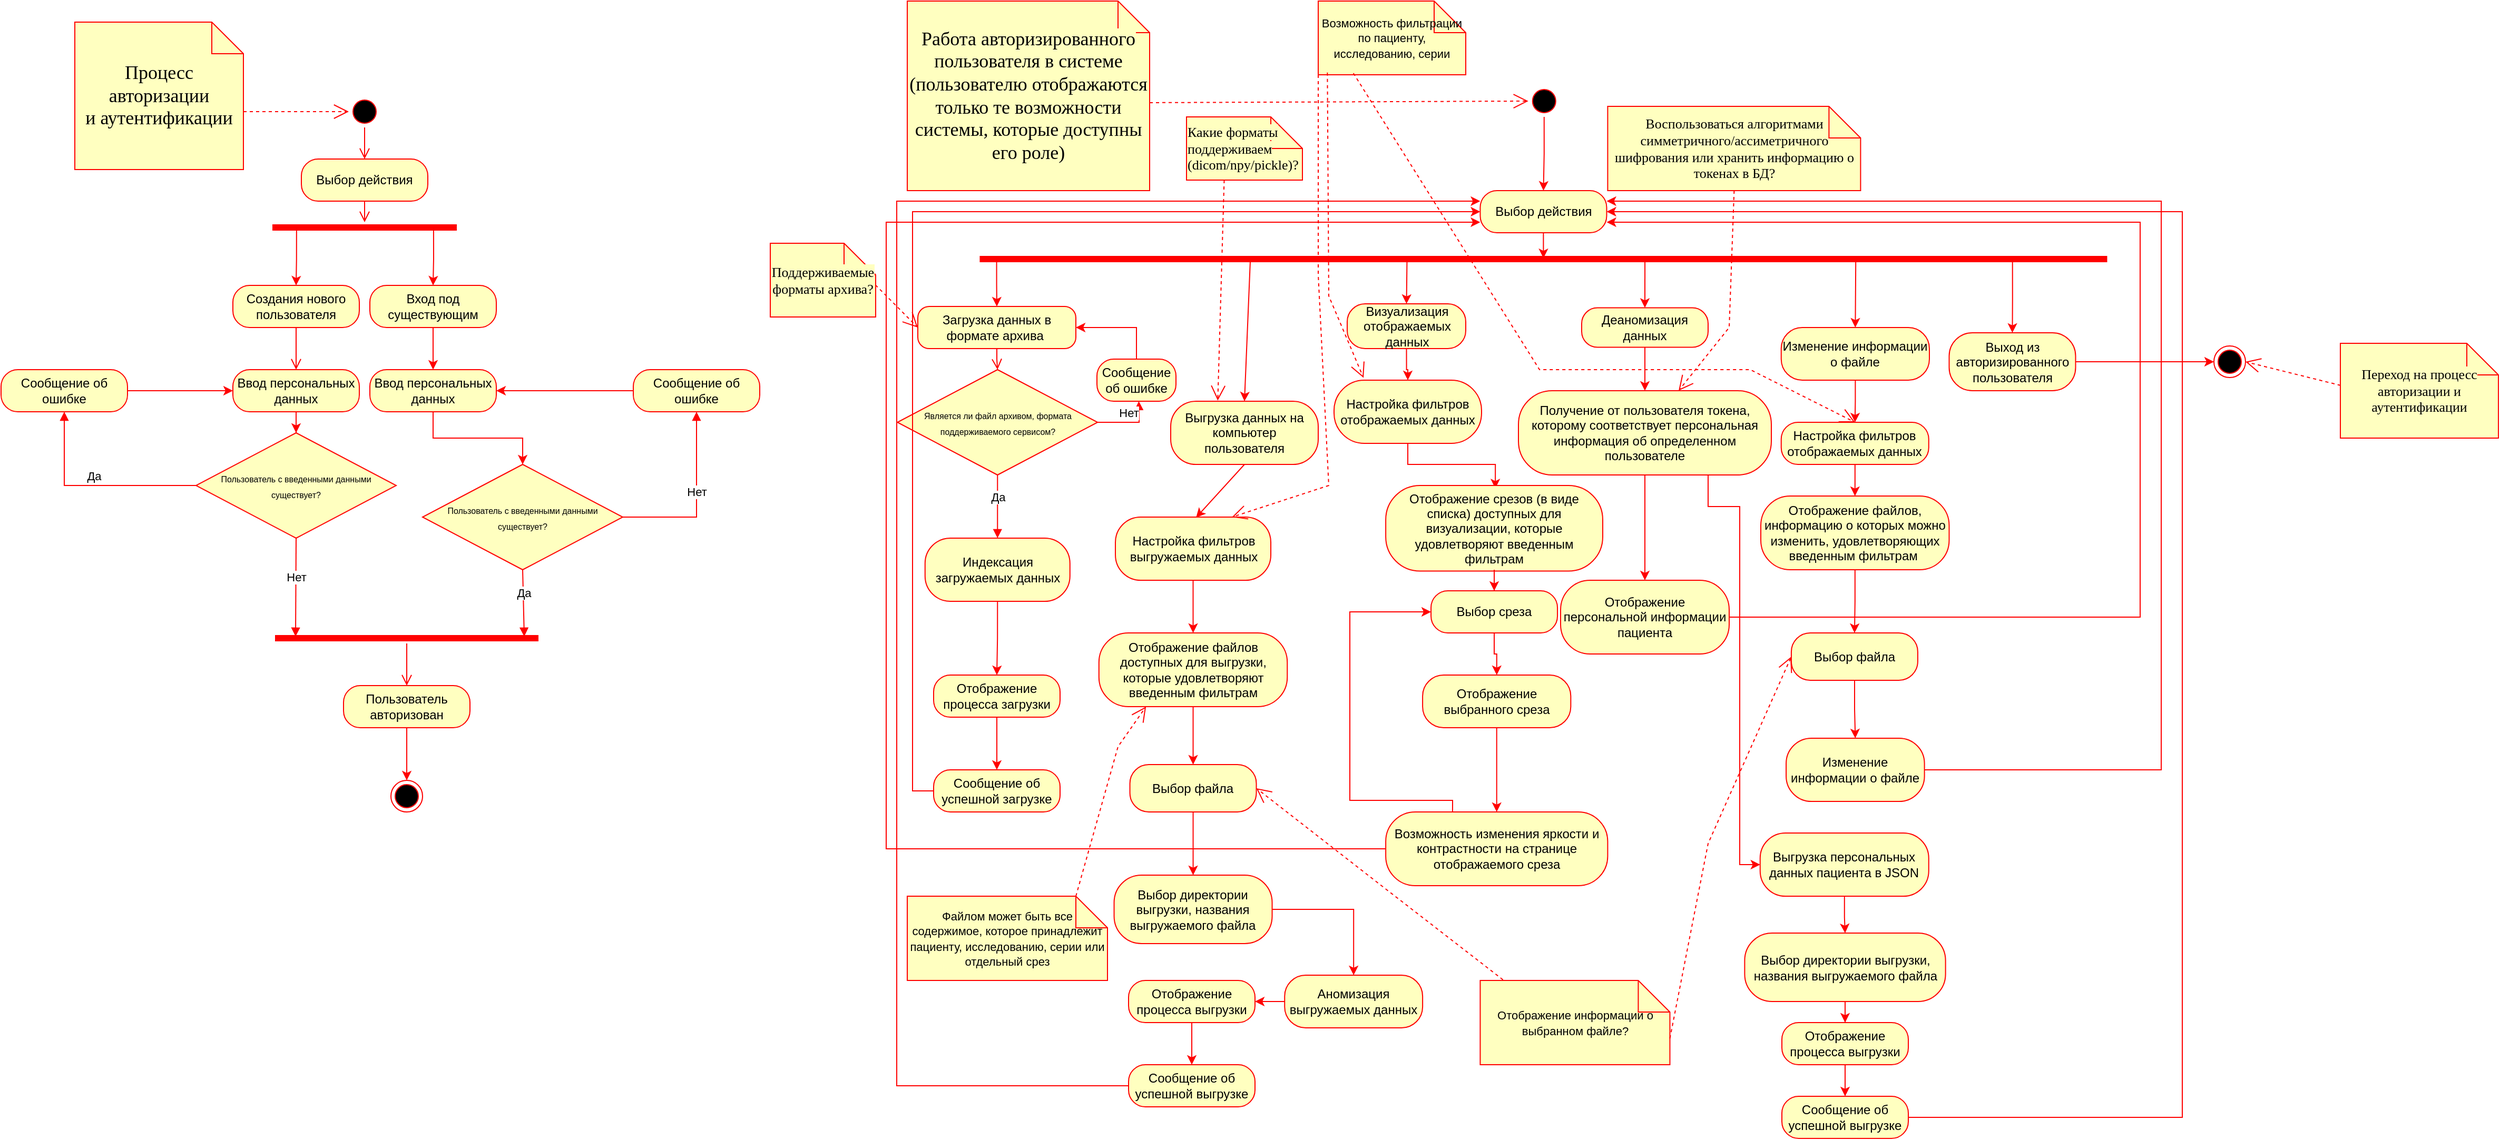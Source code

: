 <mxfile version="24.7.17">
  <diagram name="Page-1" id="d6oIZNa-YsMYUfMxQyWx">
    <mxGraphModel dx="2049" dy="1191" grid="1" gridSize="10" guides="1" tooltips="1" connect="1" arrows="1" fold="1" page="1" pageScale="1" pageWidth="850" pageHeight="1100" math="0" shadow="0">
      <root>
        <mxCell id="0" />
        <mxCell id="1" parent="0" />
        <mxCell id="Nl1nljWizBG0Hd7FGc-C-3" value="&lt;font style=&quot;font-size: 18px; background-color: rgb(255, 255, 192);&quot;&gt;&lt;span style=&quot;font-family: Montserrat; text-align: left;&quot;&gt;&lt;font style=&quot;font-size: 18px;&quot;&gt;Процесс авторизации и&amp;nbsp;&lt;/font&gt;&lt;/span&gt;&lt;span style=&quot;font-family: Montserrat; text-align: left;&quot;&gt;аутентификации&lt;/span&gt;&lt;/font&gt;" style="shape=note;whiteSpace=wrap;html=1;arcSize=40;fontColor=#000000;fillColor=#ffffc0;strokeColor=#ff0000;" parent="1" vertex="1">
          <mxGeometry x="90" y="20" width="160" height="140" as="geometry" />
        </mxCell>
        <mxCell id="Nl1nljWizBG0Hd7FGc-C-4" value="" style="endArrow=open;endSize=12;dashed=1;html=1;rounded=0;exitX=0;exitY=0;exitDx=160;exitDy=85;exitPerimeter=0;entryX=0;entryY=0.5;entryDx=0;entryDy=0;fontColor=#FFFFFF;labelBackgroundColor=#FFFFFF;strokeColor=#FF0000;" parent="1" source="Nl1nljWizBG0Hd7FGc-C-3" target="Nl1nljWizBG0Hd7FGc-C-6" edge="1">
          <mxGeometry width="160" relative="1" as="geometry">
            <mxPoint x="240" y="260" as="sourcePoint" />
            <mxPoint x="340" y="105" as="targetPoint" />
          </mxGeometry>
        </mxCell>
        <mxCell id="Nl1nljWizBG0Hd7FGc-C-6" value="" style="ellipse;html=1;shape=startState;fillColor=#000000;strokeColor=#ff0000;" parent="1" vertex="1">
          <mxGeometry x="350" y="90" width="30" height="30" as="geometry" />
        </mxCell>
        <mxCell id="Nl1nljWizBG0Hd7FGc-C-7" value="" style="edgeStyle=orthogonalEdgeStyle;html=1;verticalAlign=bottom;endArrow=open;endSize=8;strokeColor=#ff0000;rounded=0;entryX=0.5;entryY=0;entryDx=0;entryDy=0;" parent="1" source="Nl1nljWizBG0Hd7FGc-C-6" target="Nl1nljWizBG0Hd7FGc-C-8" edge="1">
          <mxGeometry relative="1" as="geometry">
            <mxPoint x="365" y="180" as="targetPoint" />
          </mxGeometry>
        </mxCell>
        <mxCell id="Nl1nljWizBG0Hd7FGc-C-8" value="Выбор действия" style="rounded=1;whiteSpace=wrap;html=1;arcSize=40;fontColor=#000000;fillColor=#ffffc0;strokeColor=#ff0000;" parent="1" vertex="1">
          <mxGeometry x="305" y="150" width="120" height="40" as="geometry" />
        </mxCell>
        <mxCell id="Nl1nljWizBG0Hd7FGc-C-9" value="" style="edgeStyle=orthogonalEdgeStyle;html=1;verticalAlign=bottom;endArrow=open;endSize=8;strokeColor=#ff0000;rounded=0;" parent="1" source="Nl1nljWizBG0Hd7FGc-C-8" target="Nl1nljWizBG0Hd7FGc-C-11" edge="1">
          <mxGeometry relative="1" as="geometry">
            <mxPoint x="365" y="260" as="targetPoint" />
          </mxGeometry>
        </mxCell>
        <mxCell id="Nl1nljWizBG0Hd7FGc-C-17" value="" style="edgeStyle=orthogonalEdgeStyle;rounded=0;orthogonalLoop=1;jettySize=auto;html=1;textShadow=0;labelBorderColor=#000000;labelBackgroundColor=#000000;fontColor=#000000;fillColor=#f8cecc;strokeColor=#FF0000;exitX=0.131;exitY=0.6;exitDx=0;exitDy=0;exitPerimeter=0;" parent="1" source="Nl1nljWizBG0Hd7FGc-C-11" target="Nl1nljWizBG0Hd7FGc-C-13" edge="1">
          <mxGeometry relative="1" as="geometry">
            <mxPoint x="370" y="240" as="sourcePoint" />
          </mxGeometry>
        </mxCell>
        <mxCell id="Nl1nljWizBG0Hd7FGc-C-11" value="" style="shape=line;html=1;strokeWidth=6;strokeColor=#ff0000;" parent="1" vertex="1">
          <mxGeometry x="277.5" y="210" width="175" height="10" as="geometry" />
        </mxCell>
        <mxCell id="Nl1nljWizBG0Hd7FGc-C-13" value="Создания нового пользователя" style="rounded=1;whiteSpace=wrap;html=1;arcSize=40;fontColor=#000000;fillColor=#ffffc0;strokeColor=#ff0000;" parent="1" vertex="1">
          <mxGeometry x="240" y="270" width="120" height="40" as="geometry" />
        </mxCell>
        <mxCell id="Nl1nljWizBG0Hd7FGc-C-14" value="" style="edgeStyle=orthogonalEdgeStyle;html=1;verticalAlign=bottom;endArrow=open;endSize=8;strokeColor=#ff0000;rounded=0;" parent="1" source="Nl1nljWizBG0Hd7FGc-C-13" target="Nl1nljWizBG0Hd7FGc-C-23" edge="1">
          <mxGeometry relative="1" as="geometry">
            <mxPoint x="300" y="370" as="targetPoint" />
          </mxGeometry>
        </mxCell>
        <mxCell id="Nl1nljWizBG0Hd7FGc-C-18" value="Вход под существующим" style="rounded=1;whiteSpace=wrap;html=1;arcSize=40;fontColor=#000000;fillColor=#ffffc0;strokeColor=#ff0000;" parent="1" vertex="1">
          <mxGeometry x="370" y="270" width="120" height="40" as="geometry" />
        </mxCell>
        <mxCell id="Nl1nljWizBG0Hd7FGc-C-22" value="" style="edgeStyle=orthogonalEdgeStyle;rounded=0;orthogonalLoop=1;jettySize=auto;html=1;textShadow=0;labelBorderColor=#000000;labelBackgroundColor=#000000;fontColor=#000000;fillColor=#f8cecc;strokeColor=#FF0000;entryX=0.5;entryY=0;entryDx=0;entryDy=0;exitX=0.874;exitY=0.52;exitDx=0;exitDy=0;exitPerimeter=0;" parent="1" source="Nl1nljWizBG0Hd7FGc-C-11" target="Nl1nljWizBG0Hd7FGc-C-18" edge="1">
          <mxGeometry relative="1" as="geometry">
            <mxPoint x="620" y="250" as="sourcePoint" />
            <mxPoint x="610" y="304" as="targetPoint" />
          </mxGeometry>
        </mxCell>
        <mxCell id="Nl1nljWizBG0Hd7FGc-C-28" value="" style="edgeStyle=orthogonalEdgeStyle;rounded=0;orthogonalLoop=1;jettySize=auto;html=1;strokeColor=#FF0000;" parent="1" source="Nl1nljWizBG0Hd7FGc-C-23" target="Nl1nljWizBG0Hd7FGc-C-26" edge="1">
          <mxGeometry relative="1" as="geometry" />
        </mxCell>
        <mxCell id="Nl1nljWizBG0Hd7FGc-C-23" value="Ввод персональных данных" style="rounded=1;whiteSpace=wrap;html=1;arcSize=40;fontColor=#000000;fillColor=#ffffc0;strokeColor=#ff0000;" parent="1" vertex="1">
          <mxGeometry x="240" y="350" width="120" height="40" as="geometry" />
        </mxCell>
        <mxCell id="Nl1nljWizBG0Hd7FGc-C-37" style="edgeStyle=orthogonalEdgeStyle;rounded=0;orthogonalLoop=1;jettySize=auto;html=1;exitX=0.5;exitY=1;exitDx=0;exitDy=0;entryX=0.5;entryY=0;entryDx=0;entryDy=0;strokeColor=#FF0000;" parent="1" source="Nl1nljWizBG0Hd7FGc-C-24" target="Nl1nljWizBG0Hd7FGc-C-36" edge="1">
          <mxGeometry relative="1" as="geometry" />
        </mxCell>
        <mxCell id="Nl1nljWizBG0Hd7FGc-C-24" value="Ввод персональных данных" style="rounded=1;whiteSpace=wrap;html=1;arcSize=40;fontColor=#000000;fillColor=#ffffc0;strokeColor=#ff0000;" parent="1" vertex="1">
          <mxGeometry x="370" y="350" width="120" height="40" as="geometry" />
        </mxCell>
        <mxCell id="Nl1nljWizBG0Hd7FGc-C-25" value="" style="edgeStyle=orthogonalEdgeStyle;rounded=0;orthogonalLoop=1;jettySize=auto;html=1;textShadow=0;labelBorderColor=#000000;labelBackgroundColor=#000000;fontColor=#000000;fillColor=#f8cecc;strokeColor=#FF0000;entryX=0.5;entryY=0;entryDx=0;entryDy=0;exitX=0.5;exitY=1;exitDx=0;exitDy=0;" parent="1" source="Nl1nljWizBG0Hd7FGc-C-18" target="Nl1nljWizBG0Hd7FGc-C-24" edge="1">
          <mxGeometry relative="1" as="geometry">
            <mxPoint x="440" y="225" as="sourcePoint" />
            <mxPoint x="440" y="280" as="targetPoint" />
          </mxGeometry>
        </mxCell>
        <mxCell id="Nl1nljWizBG0Hd7FGc-C-26" value="&lt;font style=&quot;font-size: 8px;&quot;&gt;Пользователь с введенными данными существует?&lt;/font&gt;" style="rhombus;whiteSpace=wrap;html=1;arcSize=40;fontColor=#000000;fillColor=#ffffc0;strokeColor=#ff0000;" parent="1" vertex="1">
          <mxGeometry x="205" y="410" width="190" height="100" as="geometry" />
        </mxCell>
        <mxCell id="Nl1nljWizBG0Hd7FGc-C-30" value="Да" style="html=1;verticalAlign=bottom;endArrow=block;curved=0;rounded=0;exitX=0;exitY=0.5;exitDx=0;exitDy=0;strokeColor=#FF0000;entryX=0.5;entryY=1;entryDx=0;entryDy=0;" parent="1" source="Nl1nljWizBG0Hd7FGc-C-26" target="Nl1nljWizBG0Hd7FGc-C-31" edge="1">
          <mxGeometry width="80" relative="1" as="geometry">
            <mxPoint x="90" y="289.66" as="sourcePoint" />
            <mxPoint x="130" y="420" as="targetPoint" />
            <Array as="points">
              <mxPoint x="80" y="460" />
              <mxPoint x="80" y="420" />
            </Array>
          </mxGeometry>
        </mxCell>
        <mxCell id="Nl1nljWizBG0Hd7FGc-C-33" style="edgeStyle=orthogonalEdgeStyle;rounded=0;orthogonalLoop=1;jettySize=auto;html=1;exitX=1;exitY=0.5;exitDx=0;exitDy=0;entryX=0;entryY=0.5;entryDx=0;entryDy=0;strokeColor=#FF0000;" parent="1" source="Nl1nljWizBG0Hd7FGc-C-31" target="Nl1nljWizBG0Hd7FGc-C-23" edge="1">
          <mxGeometry relative="1" as="geometry" />
        </mxCell>
        <mxCell id="Nl1nljWizBG0Hd7FGc-C-31" value="Сообщение об ошибке" style="rounded=1;whiteSpace=wrap;html=1;arcSize=40;fontColor=#000000;fillColor=#ffffc0;strokeColor=#ff0000;" parent="1" vertex="1">
          <mxGeometry x="20" y="350" width="120" height="40" as="geometry" />
        </mxCell>
        <mxCell id="Nl1nljWizBG0Hd7FGc-C-34" value="Нет" style="html=1;verticalAlign=bottom;endArrow=block;curved=0;rounded=0;strokeColor=#FF0000;exitX=0.5;exitY=1;exitDx=0;exitDy=0;entryX=0.078;entryY=0.343;entryDx=0;entryDy=0;entryPerimeter=0;" parent="1" source="Nl1nljWizBG0Hd7FGc-C-26" target="Nl1nljWizBG0Hd7FGc-C-44" edge="1">
          <mxGeometry width="80" relative="1" as="geometry">
            <mxPoint x="360" y="570" as="sourcePoint" />
            <mxPoint x="300" y="600" as="targetPoint" />
          </mxGeometry>
        </mxCell>
        <mxCell id="Nl1nljWizBG0Hd7FGc-C-36" value="&lt;font style=&quot;font-size: 8px;&quot;&gt;Пользователь с введенными данными существует?&lt;/font&gt;" style="rhombus;whiteSpace=wrap;html=1;arcSize=40;fontColor=#000000;fillColor=#ffffc0;strokeColor=#ff0000;" parent="1" vertex="1">
          <mxGeometry x="420" y="440" width="190" height="100" as="geometry" />
        </mxCell>
        <mxCell id="Nl1nljWizBG0Hd7FGc-C-38" value="Нет" style="html=1;verticalAlign=bottom;endArrow=block;curved=0;rounded=0;strokeColor=#FF0000;exitX=1;exitY=0.5;exitDx=0;exitDy=0;entryX=0.5;entryY=1;entryDx=0;entryDy=0;" parent="1" source="Nl1nljWizBG0Hd7FGc-C-36" target="Nl1nljWizBG0Hd7FGc-C-39" edge="1">
          <mxGeometry width="80" relative="1" as="geometry">
            <mxPoint x="660" y="520" as="sourcePoint" />
            <mxPoint x="700" y="450" as="targetPoint" />
            <Array as="points">
              <mxPoint x="680" y="490" />
            </Array>
          </mxGeometry>
        </mxCell>
        <mxCell id="Nl1nljWizBG0Hd7FGc-C-40" style="edgeStyle=orthogonalEdgeStyle;rounded=0;orthogonalLoop=1;jettySize=auto;html=1;entryX=1;entryY=0.5;entryDx=0;entryDy=0;strokeColor=#FF0000;" parent="1" source="Nl1nljWizBG0Hd7FGc-C-39" target="Nl1nljWizBG0Hd7FGc-C-24" edge="1">
          <mxGeometry relative="1" as="geometry" />
        </mxCell>
        <mxCell id="Nl1nljWizBG0Hd7FGc-C-39" value="Сообщение об ошибке" style="rounded=1;whiteSpace=wrap;html=1;arcSize=40;fontColor=#000000;fillColor=#ffffc0;strokeColor=#ff0000;" parent="1" vertex="1">
          <mxGeometry x="620" y="350" width="120" height="40" as="geometry" />
        </mxCell>
        <mxCell id="Nl1nljWizBG0Hd7FGc-C-43" value="Да" style="html=1;verticalAlign=bottom;endArrow=block;curved=0;rounded=0;strokeColor=#FF0000;exitX=0.5;exitY=1;exitDx=0;exitDy=0;entryX=0.946;entryY=0.343;entryDx=0;entryDy=0;entryPerimeter=0;" parent="1" source="Nl1nljWizBG0Hd7FGc-C-36" target="Nl1nljWizBG0Hd7FGc-C-44" edge="1">
          <mxGeometry width="80" relative="1" as="geometry">
            <mxPoint x="510" y="580" as="sourcePoint" />
            <mxPoint x="515" y="600" as="targetPoint" />
            <Array as="points" />
          </mxGeometry>
        </mxCell>
        <mxCell id="Nl1nljWizBG0Hd7FGc-C-44" value="" style="shape=line;html=1;strokeWidth=6;strokeColor=#ff0000;" parent="1" vertex="1">
          <mxGeometry x="280" y="600" width="250" height="10" as="geometry" />
        </mxCell>
        <mxCell id="Nl1nljWizBG0Hd7FGc-C-45" value="" style="edgeStyle=orthogonalEdgeStyle;html=1;verticalAlign=bottom;endArrow=open;endSize=8;strokeColor=#ff0000;rounded=0;" parent="1" source="Nl1nljWizBG0Hd7FGc-C-44" target="Nl1nljWizBG0Hd7FGc-C-46" edge="1">
          <mxGeometry relative="1" as="geometry">
            <mxPoint x="390" y="690" as="targetPoint" />
          </mxGeometry>
        </mxCell>
        <mxCell id="Nl1nljWizBG0Hd7FGc-C-49" style="edgeStyle=orthogonalEdgeStyle;rounded=0;orthogonalLoop=1;jettySize=auto;html=1;entryX=0.5;entryY=0;entryDx=0;entryDy=0;strokeColor=#FF0000;" parent="1" source="Nl1nljWizBG0Hd7FGc-C-46" target="Nl1nljWizBG0Hd7FGc-C-48" edge="1">
          <mxGeometry relative="1" as="geometry" />
        </mxCell>
        <mxCell id="Nl1nljWizBG0Hd7FGc-C-46" value="Пользователь авторизован" style="rounded=1;whiteSpace=wrap;html=1;arcSize=40;fontColor=#000000;fillColor=#ffffc0;strokeColor=#ff0000;" parent="1" vertex="1">
          <mxGeometry x="345" y="650" width="120" height="40" as="geometry" />
        </mxCell>
        <mxCell id="Nl1nljWizBG0Hd7FGc-C-48" value="" style="ellipse;html=1;shape=endState;fillColor=#000000;strokeColor=#ff0000;" parent="1" vertex="1">
          <mxGeometry x="390" y="740" width="30" height="30" as="geometry" />
        </mxCell>
        <mxCell id="Nl1nljWizBG0Hd7FGc-C-58" style="edgeStyle=orthogonalEdgeStyle;rounded=0;orthogonalLoop=1;jettySize=auto;html=1;entryX=0.5;entryY=0;entryDx=0;entryDy=0;strokeColor=#FF0000;" parent="1" source="Nl1nljWizBG0Hd7FGc-C-51" target="Nl1nljWizBG0Hd7FGc-C-57" edge="1">
          <mxGeometry relative="1" as="geometry" />
        </mxCell>
        <mxCell id="Nl1nljWizBG0Hd7FGc-C-51" value="" style="ellipse;html=1;shape=startState;fillColor=#000000;strokeColor=#ff0000;" parent="1" vertex="1">
          <mxGeometry x="1469.38" y="80" width="30" height="30" as="geometry" />
        </mxCell>
        <mxCell id="Nl1nljWizBG0Hd7FGc-C-53" value="&lt;div style=&quot;&quot;&gt;&lt;font face=&quot;Montserrat&quot;&gt;&lt;span style=&quot;font-size: 18px; background-color: rgb(255, 255, 192);&quot;&gt;Работа авторизированного пользователя в системе (пользователю отображаются только те возможности системы, которые доступны его роле)&lt;/span&gt;&lt;/font&gt;&lt;/div&gt;" style="shape=note;whiteSpace=wrap;html=1;arcSize=40;fontColor=#000000;fillColor=#ffffc0;strokeColor=#ff0000;align=center;" parent="1" vertex="1">
          <mxGeometry x="880" width="230" height="180" as="geometry" />
        </mxCell>
        <mxCell id="Nl1nljWizBG0Hd7FGc-C-55" value="" style="endArrow=open;endSize=12;dashed=1;html=1;rounded=0;entryX=0;entryY=0.5;entryDx=0;entryDy=0;fontColor=#FFFFFF;labelBackgroundColor=#FFFFFF;strokeColor=#FF0000;exitX=1;exitY=0.536;exitDx=0;exitDy=0;exitPerimeter=0;" parent="1" source="Nl1nljWizBG0Hd7FGc-C-53" target="Nl1nljWizBG0Hd7FGc-C-51" edge="1">
          <mxGeometry width="160" relative="1" as="geometry">
            <mxPoint x="1140" y="130" as="sourcePoint" />
            <mxPoint x="1260" y="250" as="targetPoint" />
          </mxGeometry>
        </mxCell>
        <mxCell id="O3XzgiAISaImiLr5el14-79" style="edgeStyle=orthogonalEdgeStyle;rounded=0;orthogonalLoop=1;jettySize=auto;html=1;entryX=0.5;entryY=0.414;entryDx=0;entryDy=0;entryPerimeter=0;strokeColor=#FF0000;" parent="1" source="Nl1nljWizBG0Hd7FGc-C-57" target="Nl1nljWizBG0Hd7FGc-C-59" edge="1">
          <mxGeometry relative="1" as="geometry" />
        </mxCell>
        <mxCell id="Nl1nljWizBG0Hd7FGc-C-57" value="Выбор действия" style="rounded=1;whiteSpace=wrap;html=1;arcSize=40;fontColor=#000000;fillColor=#ffffc0;strokeColor=#ff0000;" parent="1" vertex="1">
          <mxGeometry x="1423.73" y="180" width="120" height="40" as="geometry" />
        </mxCell>
        <mxCell id="Nl1nljWizBG0Hd7FGc-C-59" value="" style="shape=line;html=1;strokeWidth=6;strokeColor=#ff0000;" parent="1" vertex="1">
          <mxGeometry x="948.73" y="240" width="1070" height="10" as="geometry" />
        </mxCell>
        <mxCell id="Nl1nljWizBG0Hd7FGc-C-61" value="Загрузка данных в формате архива&amp;nbsp;" style="rounded=1;whiteSpace=wrap;html=1;arcSize=27;fontColor=#000000;fillColor=#ffffc0;strokeColor=#ff0000;" parent="1" vertex="1">
          <mxGeometry x="890" y="290" width="150" height="40" as="geometry" />
        </mxCell>
        <mxCell id="Nl1nljWizBG0Hd7FGc-C-62" value="" style="edgeStyle=orthogonalEdgeStyle;html=1;verticalAlign=bottom;endArrow=open;endSize=8;strokeColor=#ff0000;rounded=0;exitX=0.5;exitY=1;exitDx=0;exitDy=0;entryX=0.5;entryY=0;entryDx=0;entryDy=0;" parent="1" source="Nl1nljWizBG0Hd7FGc-C-61" target="Nl1nljWizBG0Hd7FGc-C-64" edge="1">
          <mxGeometry relative="1" as="geometry">
            <mxPoint x="965" y="430" as="targetPoint" />
          </mxGeometry>
        </mxCell>
        <mxCell id="Nl1nljWizBG0Hd7FGc-C-64" value="&lt;span style=&quot;font-size: 8px;&quot;&gt;Является ли файл архивом, формата поддерживаемого сервисом?&lt;/span&gt;" style="rhombus;whiteSpace=wrap;html=1;arcSize=40;fontColor=#000000;fillColor=#ffffc0;strokeColor=#ff0000;" parent="1" vertex="1">
          <mxGeometry x="870.63" y="350" width="190" height="100" as="geometry" />
        </mxCell>
        <mxCell id="Nl1nljWizBG0Hd7FGc-C-65" value="Нет" style="html=1;verticalAlign=bottom;endArrow=block;curved=0;rounded=0;strokeColor=#FF0000;exitX=1;exitY=0.5;exitDx=0;exitDy=0;entryX=0.53;entryY=0.999;entryDx=0;entryDy=0;entryPerimeter=0;" parent="1" source="Nl1nljWizBG0Hd7FGc-C-64" target="Nl1nljWizBG0Hd7FGc-C-66" edge="1">
          <mxGeometry width="80" relative="1" as="geometry">
            <mxPoint x="1110" y="480" as="sourcePoint" />
            <mxPoint x="1088" y="410" as="targetPoint" />
            <Array as="points">
              <mxPoint x="1100" y="400" />
            </Array>
          </mxGeometry>
        </mxCell>
        <mxCell id="Nl1nljWizBG0Hd7FGc-C-66" value="Сообщение об ошибке" style="rounded=1;whiteSpace=wrap;html=1;arcSize=40;fontColor=#000000;fillColor=#ffffc0;strokeColor=#ff0000;" parent="1" vertex="1">
          <mxGeometry x="1060" y="340" width="75" height="40" as="geometry" />
        </mxCell>
        <mxCell id="Nl1nljWizBG0Hd7FGc-C-68" style="edgeStyle=orthogonalEdgeStyle;rounded=0;orthogonalLoop=1;jettySize=auto;html=1;entryX=1;entryY=0.5;entryDx=0;entryDy=0;strokeColor=#FF0000;exitX=0.5;exitY=0;exitDx=0;exitDy=0;" parent="1" source="Nl1nljWizBG0Hd7FGc-C-66" target="Nl1nljWizBG0Hd7FGc-C-61" edge="1">
          <mxGeometry relative="1" as="geometry">
            <mxPoint x="1172" y="254" as="sourcePoint" />
            <mxPoint x="975" y="310" as="targetPoint" />
          </mxGeometry>
        </mxCell>
        <mxCell id="Nl1nljWizBG0Hd7FGc-C-70" value="Да" style="html=1;verticalAlign=bottom;endArrow=block;curved=0;rounded=0;strokeColor=#FF0000;exitX=0.5;exitY=1;exitDx=0;exitDy=0;" parent="1" source="Nl1nljWizBG0Hd7FGc-C-64" target="gYaeSl1Wb-tPVL2p4XKl-20" edge="1">
          <mxGeometry width="80" relative="1" as="geometry">
            <mxPoint x="965" y="530" as="sourcePoint" />
            <mxPoint x="965" y="500" as="targetPoint" />
            <Array as="points" />
          </mxGeometry>
        </mxCell>
        <mxCell id="Nl1nljWizBG0Hd7FGc-C-74" style="edgeStyle=orthogonalEdgeStyle;rounded=0;orthogonalLoop=1;jettySize=auto;html=1;entryX=0.5;entryY=0;entryDx=0;entryDy=0;strokeColor=#FF0000;" parent="1" source="Nl1nljWizBG0Hd7FGc-C-71" target="Nl1nljWizBG0Hd7FGc-C-72" edge="1">
          <mxGeometry relative="1" as="geometry" />
        </mxCell>
        <mxCell id="Nl1nljWizBG0Hd7FGc-C-71" value="Отображение процесса загрузки" style="rounded=1;whiteSpace=wrap;html=1;arcSize=40;fontColor=#000000;fillColor=#ffffc0;strokeColor=#ff0000;" parent="1" vertex="1">
          <mxGeometry x="905" y="640" width="120" height="40" as="geometry" />
        </mxCell>
        <mxCell id="Nl1nljWizBG0Hd7FGc-C-109" style="edgeStyle=orthogonalEdgeStyle;rounded=0;orthogonalLoop=1;jettySize=auto;html=1;exitX=0;exitY=0.5;exitDx=0;exitDy=0;entryX=0;entryY=0.5;entryDx=0;entryDy=0;strokeColor=#FF0000;" parent="1" source="Nl1nljWizBG0Hd7FGc-C-72" target="Nl1nljWizBG0Hd7FGc-C-57" edge="1">
          <mxGeometry relative="1" as="geometry" />
        </mxCell>
        <mxCell id="Nl1nljWizBG0Hd7FGc-C-72" value="Сообщение об успешной загрузке" style="rounded=1;whiteSpace=wrap;html=1;arcSize=40;fontColor=#000000;fillColor=#ffffc0;strokeColor=#ff0000;" parent="1" vertex="1">
          <mxGeometry x="905" y="730" width="120" height="40" as="geometry" />
        </mxCell>
        <mxCell id="Nl1nljWizBG0Hd7FGc-C-78" value="&lt;div style=&quot;&quot;&gt;&lt;font size=&quot;1&quot; face=&quot;Montserrat&quot;&gt;&lt;span style=&quot;background-color: rgb(255, 255, 192); font-size: 13px;&quot;&gt;Поддерживаемые форматы архива?&lt;/span&gt;&lt;/font&gt;&lt;/div&gt;" style="shape=note;whiteSpace=wrap;html=1;arcSize=40;fontColor=#000000;fillColor=#ffffc0;strokeColor=#ff0000;align=center;" parent="1" vertex="1">
          <mxGeometry x="750" y="230" width="100" height="70" as="geometry" />
        </mxCell>
        <mxCell id="Nl1nljWizBG0Hd7FGc-C-79" value="" style="endArrow=open;endSize=12;dashed=1;html=1;rounded=0;entryX=0;entryY=0.5;entryDx=0;entryDy=0;fontColor=#FFFFFF;labelBackgroundColor=#FFFFFF;strokeColor=#FF0000;exitX=0.998;exitY=0.565;exitDx=0;exitDy=0;exitPerimeter=0;" parent="1" source="Nl1nljWizBG0Hd7FGc-C-78" target="Nl1nljWizBG0Hd7FGc-C-61" edge="1">
          <mxGeometry width="160" relative="1" as="geometry">
            <mxPoint x="900" y="221" as="sourcePoint" />
            <mxPoint x="1030" y="220" as="targetPoint" />
          </mxGeometry>
        </mxCell>
        <mxCell id="Nl1nljWizBG0Hd7FGc-C-80" value="Выгрузка данных на компьютер пользователя" style="rounded=1;whiteSpace=wrap;html=1;arcSize=40;fontColor=#000000;fillColor=#ffffc0;strokeColor=#ff0000;" parent="1" vertex="1">
          <mxGeometry x="1130" y="380" width="140" height="60" as="geometry" />
        </mxCell>
        <mxCell id="Nl1nljWizBG0Hd7FGc-C-86" value="" style="endArrow=open;endSize=12;dashed=1;html=1;rounded=0;entryX=0.319;entryY=-0.011;entryDx=0;entryDy=0;fontColor=#FFFFFF;labelBackgroundColor=#FFFFFF;strokeColor=#FF0000;exitX=0;exitY=0;exitDx=37.5;exitDy=0;exitPerimeter=0;entryPerimeter=0;" parent="1" source="Nl1nljWizBG0Hd7FGc-C-84" target="Nl1nljWizBG0Hd7FGc-C-80" edge="1">
          <mxGeometry width="160" relative="1" as="geometry">
            <mxPoint x="1350" y="370" as="sourcePoint" />
            <mxPoint x="1390" y="410" as="targetPoint" />
          </mxGeometry>
        </mxCell>
        <mxCell id="Nl1nljWizBG0Hd7FGc-C-84" value="&lt;div style=&quot;text-align: left;&quot;&gt;&lt;span style=&quot;background-color: rgb(255, 255, 192); font-size: 13px; font-family: Montserrat;&quot;&gt;Какие форматы поддерживаем (dicom/npy/pickle)?&lt;/span&gt;&lt;/div&gt;" style="shape=note;whiteSpace=wrap;html=1;arcSize=40;fontColor=#000000;fillColor=#ffffc0;strokeColor=#ff0000;align=center;" parent="1" vertex="1">
          <mxGeometry x="1145" y="110" width="110" height="60" as="geometry" />
        </mxCell>
        <mxCell id="Nl1nljWizBG0Hd7FGc-C-93" style="edgeStyle=orthogonalEdgeStyle;rounded=0;orthogonalLoop=1;jettySize=auto;html=1;strokeColor=#FF0000;entryX=0.5;entryY=0;entryDx=0;entryDy=0;" parent="1" source="Nl1nljWizBG0Hd7FGc-C-88" target="Nl1nljWizBG0Hd7FGc-C-94" edge="1">
          <mxGeometry relative="1" as="geometry">
            <mxPoint x="1212.5" y="470" as="targetPoint" />
          </mxGeometry>
        </mxCell>
        <mxCell id="Nl1nljWizBG0Hd7FGc-C-88" value="Настройка фильтров выгружаемых данных" style="rounded=1;whiteSpace=wrap;html=1;arcSize=40;fontColor=#000000;fillColor=#ffffc0;strokeColor=#ff0000;" parent="1" vertex="1">
          <mxGeometry x="1077.51" y="490" width="147.5" height="60" as="geometry" />
        </mxCell>
        <mxCell id="Nl1nljWizBG0Hd7FGc-C-90" value="&lt;div style=&quot;&quot;&gt;&lt;font style=&quot;font-size: 11px;&quot;&gt;Возможность фильтрации по пациенту, исследованию, серии&lt;/font&gt;&lt;br&gt;&lt;/div&gt;" style="shape=note;whiteSpace=wrap;html=1;arcSize=40;fontColor=#000000;fillColor=#ffffc0;strokeColor=#ff0000;align=center;" parent="1" vertex="1">
          <mxGeometry x="1270" width="140" height="70" as="geometry" />
        </mxCell>
        <mxCell id="Nl1nljWizBG0Hd7FGc-C-94" value="Отображение файлов доступных для выгрузки, которые удовлетворяют введенным фильтрам" style="rounded=1;whiteSpace=wrap;html=1;arcSize=40;fontColor=#000000;fillColor=#ffffc0;strokeColor=#ff0000;" parent="1" vertex="1">
          <mxGeometry x="1061.89" y="600" width="178.75" height="70" as="geometry" />
        </mxCell>
        <mxCell id="Nl1nljWizBG0Hd7FGc-C-102" style="edgeStyle=orthogonalEdgeStyle;rounded=0;orthogonalLoop=1;jettySize=auto;html=1;entryX=0.5;entryY=0;entryDx=0;entryDy=0;strokeColor=#FF0000;" parent="1" source="Nl1nljWizBG0Hd7FGc-C-95" target="Nl1nljWizBG0Hd7FGc-C-99" edge="1">
          <mxGeometry relative="1" as="geometry" />
        </mxCell>
        <mxCell id="Nl1nljWizBG0Hd7FGc-C-95" value="Выбор файла" style="rounded=1;whiteSpace=wrap;html=1;arcSize=40;fontColor=#000000;fillColor=#ffffc0;strokeColor=#ff0000;" parent="1" vertex="1">
          <mxGeometry x="1091.27" y="725" width="120" height="45" as="geometry" />
        </mxCell>
        <mxCell id="Nl1nljWizBG0Hd7FGc-C-100" style="edgeStyle=orthogonalEdgeStyle;rounded=0;orthogonalLoop=1;jettySize=auto;html=1;strokeColor=#FF0000;entryX=0.5;entryY=0;entryDx=0;entryDy=0;" parent="1" source="Nl1nljWizBG0Hd7FGc-C-99" target="gYaeSl1Wb-tPVL2p4XKl-8" edge="1">
          <mxGeometry relative="1" as="geometry">
            <mxPoint x="1140" y="740" as="targetPoint" />
          </mxGeometry>
        </mxCell>
        <mxCell id="Nl1nljWizBG0Hd7FGc-C-99" value="Выбор директории выгрузки, названия выгружаемого файла" style="rounded=1;whiteSpace=wrap;html=1;arcSize=40;fontColor=#000000;fillColor=#ffffc0;strokeColor=#ff0000;" parent="1" vertex="1">
          <mxGeometry x="1076.27" y="830" width="150" height="65" as="geometry" />
        </mxCell>
        <mxCell id="Nl1nljWizBG0Hd7FGc-C-104" style="edgeStyle=orthogonalEdgeStyle;rounded=0;orthogonalLoop=1;jettySize=auto;html=1;strokeColor=#FF0000;" parent="1" source="Nl1nljWizBG0Hd7FGc-C-101" target="Nl1nljWizBG0Hd7FGc-C-105" edge="1">
          <mxGeometry relative="1" as="geometry">
            <mxPoint x="1140" y="750" as="targetPoint" />
          </mxGeometry>
        </mxCell>
        <mxCell id="Nl1nljWizBG0Hd7FGc-C-101" value="Отображение процесса выгрузки" style="rounded=1;whiteSpace=wrap;html=1;arcSize=40;fontColor=#000000;fillColor=#ffffc0;strokeColor=#ff0000;" parent="1" vertex="1">
          <mxGeometry x="1090" y="930" width="120" height="40" as="geometry" />
        </mxCell>
        <mxCell id="Nl1nljWizBG0Hd7FGc-C-108" style="edgeStyle=orthogonalEdgeStyle;rounded=0;orthogonalLoop=1;jettySize=auto;html=1;exitX=0;exitY=0.5;exitDx=0;exitDy=0;entryX=0;entryY=0.25;entryDx=0;entryDy=0;strokeColor=#FF0000;" parent="1" source="Nl1nljWizBG0Hd7FGc-C-105" target="Nl1nljWizBG0Hd7FGc-C-57" edge="1">
          <mxGeometry relative="1" as="geometry">
            <Array as="points">
              <mxPoint x="870" y="1030" />
              <mxPoint x="870" y="190" />
            </Array>
          </mxGeometry>
        </mxCell>
        <mxCell id="Nl1nljWizBG0Hd7FGc-C-105" value="Сообщение об успешной выгрузке" style="rounded=1;whiteSpace=wrap;html=1;arcSize=40;fontColor=#000000;fillColor=#ffffc0;strokeColor=#ff0000;" parent="1" vertex="1">
          <mxGeometry x="1090" y="1010" width="120" height="40" as="geometry" />
        </mxCell>
        <mxCell id="Nl1nljWizBG0Hd7FGc-C-115" value="Визуализация отображаемых данных" style="rounded=1;whiteSpace=wrap;html=1;arcSize=40;fontColor=#000000;fillColor=#ffffc0;strokeColor=#ff0000;" parent="1" vertex="1">
          <mxGeometry x="1297.5" y="287.5" width="112.5" height="42.5" as="geometry" />
        </mxCell>
        <mxCell id="O3XzgiAISaImiLr5el14-80" style="edgeStyle=orthogonalEdgeStyle;rounded=0;orthogonalLoop=1;jettySize=auto;html=1;entryX=0;entryY=0.5;entryDx=0;entryDy=0;strokeColor=#FF0000;" parent="1" source="Nl1nljWizBG0Hd7FGc-C-119" target="Nl1nljWizBG0Hd7FGc-C-122" edge="1">
          <mxGeometry relative="1" as="geometry">
            <mxPoint x="2140" y="360" as="targetPoint" />
          </mxGeometry>
        </mxCell>
        <mxCell id="Nl1nljWizBG0Hd7FGc-C-119" value="Выход из авторизированного пользователя" style="rounded=1;whiteSpace=wrap;html=1;arcSize=40;fontColor=#000000;fillColor=#ffffc0;strokeColor=#ff0000;" parent="1" vertex="1">
          <mxGeometry x="1868.75" y="315" width="120" height="55" as="geometry" />
        </mxCell>
        <mxCell id="Nl1nljWizBG0Hd7FGc-C-121" style="edgeStyle=orthogonalEdgeStyle;rounded=0;orthogonalLoop=1;jettySize=auto;html=1;entryX=0.5;entryY=0;entryDx=0;entryDy=0;strokeColor=#FF0000;exitX=0.916;exitY=0.569;exitDx=0;exitDy=0;exitPerimeter=0;" parent="1" source="Nl1nljWizBG0Hd7FGc-C-59" target="Nl1nljWizBG0Hd7FGc-C-119" edge="1">
          <mxGeometry relative="1" as="geometry">
            <mxPoint x="1390" y="240" as="sourcePoint" />
            <mxPoint x="1390" y="264" as="targetPoint" />
          </mxGeometry>
        </mxCell>
        <mxCell id="Nl1nljWizBG0Hd7FGc-C-122" value="" style="ellipse;html=1;shape=endState;fillColor=#000000;strokeColor=#ff0000;" parent="1" vertex="1">
          <mxGeometry x="2120" y="327.5" width="30" height="30" as="geometry" />
        </mxCell>
        <mxCell id="Nl1nljWizBG0Hd7FGc-C-124" style="edgeStyle=orthogonalEdgeStyle;rounded=0;orthogonalLoop=1;jettySize=auto;html=1;strokeColor=#FF0000;exitX=0.5;exitY=1;exitDx=0;exitDy=0;" parent="1" source="Nl1nljWizBG0Hd7FGc-C-115" target="O3XzgiAISaImiLr5el14-1" edge="1">
          <mxGeometry relative="1" as="geometry">
            <mxPoint x="1336.5" y="362" as="sourcePoint" />
            <mxPoint x="1355" y="390" as="targetPoint" />
          </mxGeometry>
        </mxCell>
        <mxCell id="Nl1nljWizBG0Hd7FGc-C-125" value="&lt;div style=&quot;&quot;&gt;&lt;font face=&quot;Montserrat&quot;&gt;&lt;span style=&quot;font-size: 13px; background-color: rgb(255, 255, 192);&quot;&gt;Переход на процесс авторизации и аутентификации&lt;/span&gt;&lt;/font&gt;&lt;/div&gt;" style="shape=note;whiteSpace=wrap;html=1;arcSize=40;fontColor=#000000;fillColor=#ffffc0;strokeColor=#ff0000;align=center;" parent="1" vertex="1">
          <mxGeometry x="2240" y="325" width="150" height="90" as="geometry" />
        </mxCell>
        <mxCell id="O3XzgiAISaImiLr5el14-2" style="edgeStyle=orthogonalEdgeStyle;rounded=0;orthogonalLoop=1;jettySize=auto;html=1;entryX=0.505;entryY=0.034;entryDx=0;entryDy=0;strokeColor=#FF0000;entryPerimeter=0;" parent="1" source="O3XzgiAISaImiLr5el14-1" target="O3XzgiAISaImiLr5el14-3" edge="1">
          <mxGeometry relative="1" as="geometry">
            <mxPoint x="1380" y="470" as="targetPoint" />
            <Array as="points">
              <mxPoint x="1355" y="440" />
              <mxPoint x="1438" y="440" />
            </Array>
          </mxGeometry>
        </mxCell>
        <mxCell id="O3XzgiAISaImiLr5el14-1" value="Настройка фильтров отображаемых данных" style="rounded=1;whiteSpace=wrap;html=1;arcSize=48;fontColor=#000000;fillColor=#ffffc0;strokeColor=#ff0000;" parent="1" vertex="1">
          <mxGeometry x="1285" y="360" width="140" height="60" as="geometry" />
        </mxCell>
        <mxCell id="O3XzgiAISaImiLr5el14-3" value="Отображение срезов (в виде списка) доступных для визуализации, которые удовлетворяют введенным фильтрам" style="rounded=1;whiteSpace=wrap;html=1;arcSize=40;fontColor=#000000;fillColor=#ffffc0;strokeColor=#ff0000;" parent="1" vertex="1">
          <mxGeometry x="1334.07" y="460" width="205.93" height="81.25" as="geometry" />
        </mxCell>
        <mxCell id="O3XzgiAISaImiLr5el14-6" style="edgeStyle=orthogonalEdgeStyle;rounded=0;orthogonalLoop=1;jettySize=auto;html=1;strokeColor=#FF0000;exitX=0.5;exitY=1;exitDx=0;exitDy=0;" parent="1" source="O3XzgiAISaImiLr5el14-3" target="O3XzgiAISaImiLr5el14-7" edge="1">
          <mxGeometry relative="1" as="geometry">
            <mxPoint x="1439.38" y="630" as="targetPoint" />
            <mxPoint x="1439.4" y="585" as="sourcePoint" />
          </mxGeometry>
        </mxCell>
        <mxCell id="O3XzgiAISaImiLr5el14-9" style="edgeStyle=orthogonalEdgeStyle;rounded=0;orthogonalLoop=1;jettySize=auto;html=1;strokeColor=#FF0000;" parent="1" source="O3XzgiAISaImiLr5el14-7" target="O3XzgiAISaImiLr5el14-10" edge="1">
          <mxGeometry relative="1" as="geometry">
            <mxPoint x="1439.38" y="700" as="targetPoint" />
          </mxGeometry>
        </mxCell>
        <mxCell id="O3XzgiAISaImiLr5el14-7" value="Выбор среза" style="rounded=1;whiteSpace=wrap;html=1;arcSize=40;fontColor=#000000;fillColor=#ffffc0;strokeColor=#ff0000;" parent="1" vertex="1">
          <mxGeometry x="1377.03" y="560" width="120" height="40" as="geometry" />
        </mxCell>
        <mxCell id="O3XzgiAISaImiLr5el14-12" style="edgeStyle=orthogonalEdgeStyle;rounded=0;orthogonalLoop=1;jettySize=auto;html=1;strokeColor=#FF0000;" parent="1" source="O3XzgiAISaImiLr5el14-10" target="O3XzgiAISaImiLr5el14-13" edge="1">
          <mxGeometry relative="1" as="geometry">
            <mxPoint x="1439.37" y="770" as="targetPoint" />
          </mxGeometry>
        </mxCell>
        <mxCell id="O3XzgiAISaImiLr5el14-10" value="Отображение выбранного среза" style="rounded=1;whiteSpace=wrap;html=1;arcSize=40;fontColor=#000000;fillColor=#ffffc0;strokeColor=#ff0000;" parent="1" vertex="1">
          <mxGeometry x="1369.05" y="640" width="140.62" height="50" as="geometry" />
        </mxCell>
        <mxCell id="O3XzgiAISaImiLr5el14-14" style="edgeStyle=orthogonalEdgeStyle;rounded=0;orthogonalLoop=1;jettySize=auto;html=1;entryX=0;entryY=0.75;entryDx=0;entryDy=0;strokeColor=#FF0000;exitX=0;exitY=0.5;exitDx=0;exitDy=0;" parent="1" source="O3XzgiAISaImiLr5el14-13" target="Nl1nljWizBG0Hd7FGc-C-57" edge="1">
          <mxGeometry relative="1" as="geometry">
            <Array as="points">
              <mxPoint x="1334" y="805" />
              <mxPoint x="860" y="805" />
              <mxPoint x="860" y="210" />
            </Array>
            <mxPoint x="1300" y="800" as="sourcePoint" />
          </mxGeometry>
        </mxCell>
        <mxCell id="O3XzgiAISaImiLr5el14-13" value="Возможность изменения яркости и контрастности на странице отображаемого среза" style="rounded=1;whiteSpace=wrap;html=1;arcSize=40;fontColor=#000000;fillColor=#ffffc0;strokeColor=#ff0000;" parent="1" vertex="1">
          <mxGeometry x="1334.07" y="770" width="210.63" height="70" as="geometry" />
        </mxCell>
        <mxCell id="O3XzgiAISaImiLr5el14-16" style="edgeStyle=orthogonalEdgeStyle;rounded=0;orthogonalLoop=1;jettySize=auto;html=1;strokeColor=#FF0000;exitX=0.301;exitY=0.002;exitDx=0;exitDy=0;exitPerimeter=0;entryX=0;entryY=0.5;entryDx=0;entryDy=0;" parent="1" source="O3XzgiAISaImiLr5el14-13" target="O3XzgiAISaImiLr5el14-7" edge="1">
          <mxGeometry relative="1" as="geometry">
            <mxPoint x="1300" y="550" as="targetPoint" />
            <mxPoint x="1340" y="680" as="sourcePoint" />
            <Array as="points">
              <mxPoint x="1398" y="759" />
              <mxPoint x="1300" y="759" />
              <mxPoint x="1300" y="580" />
            </Array>
          </mxGeometry>
        </mxCell>
        <mxCell id="O3XzgiAISaImiLr5el14-20" style="edgeStyle=orthogonalEdgeStyle;rounded=0;orthogonalLoop=1;jettySize=auto;html=1;strokeColor=#FF0000;" parent="1" source="O3XzgiAISaImiLr5el14-18" target="O3XzgiAISaImiLr5el14-21" edge="1">
          <mxGeometry relative="1" as="geometry">
            <mxPoint x="1580" y="380" as="targetPoint" />
          </mxGeometry>
        </mxCell>
        <mxCell id="O3XzgiAISaImiLr5el14-18" value="Деаномизация данных" style="rounded=1;whiteSpace=wrap;html=1;arcSize=40;fontColor=#000000;fillColor=#ffffc0;strokeColor=#ff0000;" parent="1" vertex="1">
          <mxGeometry x="1520" y="291.25" width="120" height="37.5" as="geometry" />
        </mxCell>
        <mxCell id="O3XzgiAISaImiLr5el14-26" style="edgeStyle=orthogonalEdgeStyle;rounded=0;orthogonalLoop=1;jettySize=auto;html=1;strokeColor=#FF0000;" parent="1" source="O3XzgiAISaImiLr5el14-21" target="O3XzgiAISaImiLr5el14-27" edge="1">
          <mxGeometry relative="1" as="geometry">
            <mxPoint x="1640" y="510" as="targetPoint" />
          </mxGeometry>
        </mxCell>
        <mxCell id="O3XzgiAISaImiLr5el14-21" value="Получение от пользователя токена, которому соответствует персональная информация об определенном пользователе" style="rounded=1;whiteSpace=wrap;html=1;arcSize=40;fontColor=#000000;fillColor=#ffffc0;strokeColor=#ff0000;" parent="1" vertex="1">
          <mxGeometry x="1460" y="370" width="240" height="80" as="geometry" />
        </mxCell>
        <mxCell id="O3XzgiAISaImiLr5el14-23" value="&lt;font face=&quot;Montserrat&quot;&gt;&lt;span style=&quot;font-size: 13px; background-color: rgb(255, 255, 192);&quot;&gt;Воспользоваться алгоритмами симметричного/ассиметричного шифрования или хранить информацию о токенах в БД?&lt;/span&gt;&lt;/font&gt;" style="shape=note;whiteSpace=wrap;html=1;arcSize=40;fontColor=#000000;fillColor=#ffffc0;strokeColor=#ff0000;align=center;" parent="1" vertex="1">
          <mxGeometry x="1544.7" y="100" width="240" height="80" as="geometry" />
        </mxCell>
        <mxCell id="O3XzgiAISaImiLr5el14-24" value="" style="endArrow=open;endSize=12;dashed=1;html=1;rounded=0;fontColor=#FFFFFF;labelBackgroundColor=#FFFFFF;strokeColor=#FF0000;exitX=0.5;exitY=1;exitDx=0;exitDy=0;exitPerimeter=0;" parent="1" source="O3XzgiAISaImiLr5el14-23" target="O3XzgiAISaImiLr5el14-21" edge="1">
          <mxGeometry width="160" relative="1" as="geometry">
            <mxPoint x="1528.75" y="565" as="sourcePoint" />
            <mxPoint x="1570.75" y="530" as="targetPoint" />
            <Array as="points">
              <mxPoint x="1660" y="310" />
            </Array>
          </mxGeometry>
        </mxCell>
        <mxCell id="O3XzgiAISaImiLr5el14-28" style="edgeStyle=orthogonalEdgeStyle;rounded=0;orthogonalLoop=1;jettySize=auto;html=1;exitX=1;exitY=0.5;exitDx=0;exitDy=0;strokeColor=#FF0000;entryX=1;entryY=0.75;entryDx=0;entryDy=0;" parent="1" source="O3XzgiAISaImiLr5el14-27" target="Nl1nljWizBG0Hd7FGc-C-57" edge="1">
          <mxGeometry relative="1" as="geometry">
            <mxPoint x="1300" y="210" as="targetPoint" />
            <Array as="points">
              <mxPoint x="2050" y="585" />
              <mxPoint x="2050" y="210" />
            </Array>
          </mxGeometry>
        </mxCell>
        <mxCell id="O3XzgiAISaImiLr5el14-27" value="Отображение персональной информации пациента" style="rounded=1;whiteSpace=wrap;html=1;arcSize=40;fontColor=#000000;fillColor=#ffffc0;strokeColor=#ff0000;" parent="1" vertex="1">
          <mxGeometry x="1500" y="550" width="160" height="70" as="geometry" />
        </mxCell>
        <mxCell id="O3XzgiAISaImiLr5el14-54" value="&lt;div style=&quot;&quot;&gt;&lt;span style=&quot;font-size: 11px;&quot;&gt;Отображение информации о выбранном файле?&lt;/span&gt;&lt;/div&gt;" style="shape=note;whiteSpace=wrap;html=1;arcSize=40;fontColor=#000000;fillColor=#ffffc0;strokeColor=#ff0000;align=center;" parent="1" vertex="1">
          <mxGeometry x="1423.73" y="930" width="180" height="80" as="geometry" />
        </mxCell>
        <mxCell id="O3XzgiAISaImiLr5el14-55" value="" style="endArrow=open;endSize=12;dashed=1;html=1;rounded=0;entryX=1;entryY=0.5;entryDx=0;entryDy=0;fontColor=#FFFFFF;labelBackgroundColor=#FFFFFF;strokeColor=#FF0000;exitX=0.12;exitY=-0.008;exitDx=0;exitDy=0;exitPerimeter=0;" parent="1" source="O3XzgiAISaImiLr5el14-54" target="Nl1nljWizBG0Hd7FGc-C-95" edge="1">
          <mxGeometry width="160" relative="1" as="geometry">
            <mxPoint x="1105" y="880" as="sourcePoint" />
            <mxPoint x="1220" y="945" as="targetPoint" />
            <Array as="points">
              <mxPoint x="1330" y="840" />
            </Array>
          </mxGeometry>
        </mxCell>
        <mxCell id="O3XzgiAISaImiLr5el14-60" style="edgeStyle=orthogonalEdgeStyle;rounded=0;orthogonalLoop=1;jettySize=auto;html=1;strokeColor=#FF0000;" parent="1" source="O3XzgiAISaImiLr5el14-59" target="O3XzgiAISaImiLr5el14-61" edge="1">
          <mxGeometry relative="1" as="geometry">
            <mxPoint x="1740.64" y="450" as="targetPoint" />
          </mxGeometry>
        </mxCell>
        <mxCell id="O3XzgiAISaImiLr5el14-59" value="Изменение информации о файле" style="rounded=1;whiteSpace=wrap;html=1;arcSize=40;fontColor=#000000;fillColor=#ffffc0;strokeColor=#ff0000;" parent="1" vertex="1">
          <mxGeometry x="1709.37" y="310" width="140.63" height="50" as="geometry" />
        </mxCell>
        <mxCell id="O3XzgiAISaImiLr5el14-62" style="edgeStyle=orthogonalEdgeStyle;rounded=0;orthogonalLoop=1;jettySize=auto;html=1;entryX=0.5;entryY=0;entryDx=0;entryDy=0;strokeColor=#FF0000;" parent="1" source="O3XzgiAISaImiLr5el14-61" target="O3XzgiAISaImiLr5el14-63" edge="1">
          <mxGeometry relative="1" as="geometry">
            <mxPoint x="1740.64" y="460" as="targetPoint" />
          </mxGeometry>
        </mxCell>
        <mxCell id="O3XzgiAISaImiLr5el14-61" value="Настройка фильтров отображаемых данных" style="rounded=1;whiteSpace=wrap;html=1;arcSize=40;fontColor=#000000;fillColor=#ffffc0;strokeColor=#ff0000;" parent="1" vertex="1">
          <mxGeometry x="1709.37" y="400" width="140" height="40" as="geometry" />
        </mxCell>
        <mxCell id="O3XzgiAISaImiLr5el14-64" style="edgeStyle=orthogonalEdgeStyle;rounded=0;orthogonalLoop=1;jettySize=auto;html=1;entryX=0.5;entryY=0;entryDx=0;entryDy=0;strokeColor=#FF0000;" parent="1" source="O3XzgiAISaImiLr5el14-63" target="O3XzgiAISaImiLr5el14-65" edge="1">
          <mxGeometry relative="1" as="geometry">
            <mxPoint x="1780.64" y="590" as="targetPoint" />
          </mxGeometry>
        </mxCell>
        <mxCell id="O3XzgiAISaImiLr5el14-63" value="Отображение файлов, информацию о которых можно изменить, удовлетворяющих введенным фильтрам&amp;nbsp;" style="rounded=1;whiteSpace=wrap;html=1;arcSize=40;fontColor=#000000;fillColor=#ffffc0;strokeColor=#ff0000;" parent="1" vertex="1">
          <mxGeometry x="1690" y="470" width="178.75" height="70" as="geometry" />
        </mxCell>
        <mxCell id="O3XzgiAISaImiLr5el14-66" style="edgeStyle=orthogonalEdgeStyle;rounded=0;orthogonalLoop=1;jettySize=auto;html=1;entryX=0.5;entryY=0;entryDx=0;entryDy=0;strokeColor=#FF0000;" parent="1" source="O3XzgiAISaImiLr5el14-65" target="O3XzgiAISaImiLr5el14-67" edge="1">
          <mxGeometry relative="1" as="geometry">
            <mxPoint x="1779.37" y="700" as="targetPoint" />
          </mxGeometry>
        </mxCell>
        <mxCell id="O3XzgiAISaImiLr5el14-65" value="Выбор файла" style="rounded=1;whiteSpace=wrap;html=1;arcSize=40;fontColor=#000000;fillColor=#ffffc0;strokeColor=#ff0000;" parent="1" vertex="1">
          <mxGeometry x="1718.96" y="600" width="120" height="45" as="geometry" />
        </mxCell>
        <mxCell id="O3XzgiAISaImiLr5el14-70" style="edgeStyle=orthogonalEdgeStyle;rounded=0;orthogonalLoop=1;jettySize=auto;html=1;entryX=1;entryY=0.25;entryDx=0;entryDy=0;strokeColor=#FF0000;exitX=0.994;exitY=0.535;exitDx=0;exitDy=0;exitPerimeter=0;" parent="1" source="O3XzgiAISaImiLr5el14-67" target="Nl1nljWizBG0Hd7FGc-C-57" edge="1">
          <mxGeometry relative="1" as="geometry">
            <Array as="points">
              <mxPoint x="1831" y="732" />
              <mxPoint x="1831" y="730" />
              <mxPoint x="2070" y="730" />
              <mxPoint x="2070" y="190" />
            </Array>
            <mxPoint x="1870" y="724" as="sourcePoint" />
          </mxGeometry>
        </mxCell>
        <mxCell id="O3XzgiAISaImiLr5el14-67" value="Изменение информации о файле" style="rounded=1;whiteSpace=wrap;html=1;arcSize=40;fontColor=#000000;fillColor=#ffffc0;strokeColor=#ff0000;" parent="1" vertex="1">
          <mxGeometry x="1714.05" y="700" width="131.27" height="60" as="geometry" />
        </mxCell>
        <mxCell id="O3XzgiAISaImiLr5el14-71" value="" style="endArrow=open;endSize=12;dashed=1;html=1;rounded=0;entryX=0;entryY=0.5;entryDx=0;entryDy=0;fontColor=#FFFFFF;labelBackgroundColor=#FFFFFF;strokeColor=#FF0000;exitX=0;exitY=0;exitDx=180;exitDy=55;exitPerimeter=0;" parent="1" source="O3XzgiAISaImiLr5el14-54" target="O3XzgiAISaImiLr5el14-65" edge="1">
          <mxGeometry width="160" relative="1" as="geometry">
            <mxPoint x="1437" y="932" as="sourcePoint" />
            <mxPoint x="1730" y="640" as="targetPoint" />
            <Array as="points">
              <mxPoint x="1640" y="800" />
            </Array>
          </mxGeometry>
        </mxCell>
        <mxCell id="O3XzgiAISaImiLr5el14-72" style="edgeStyle=orthogonalEdgeStyle;rounded=0;orthogonalLoop=1;jettySize=auto;html=1;entryX=0.5;entryY=0;entryDx=0;entryDy=0;strokeColor=#FF0000;exitX=0.015;exitY=0.442;exitDx=0;exitDy=0;exitPerimeter=0;" parent="1" source="Nl1nljWizBG0Hd7FGc-C-59" target="Nl1nljWizBG0Hd7FGc-C-61" edge="1">
          <mxGeometry relative="1" as="geometry">
            <mxPoint x="976" y="256" as="sourcePoint" />
            <mxPoint x="975" y="300" as="targetPoint" />
          </mxGeometry>
        </mxCell>
        <mxCell id="O3XzgiAISaImiLr5el14-75" value="" style="endArrow=classic;html=1;rounded=0;exitX=0.379;exitY=0.467;exitDx=0;exitDy=0;exitPerimeter=0;entryX=0.5;entryY=0;entryDx=0;entryDy=0;strokeColor=#FF0000;" parent="1" source="Nl1nljWizBG0Hd7FGc-C-59" target="Nl1nljWizBG0Hd7FGc-C-115" edge="1">
          <mxGeometry width="50" height="50" relative="1" as="geometry">
            <mxPoint x="1330" y="320" as="sourcePoint" />
            <mxPoint x="1380" y="270" as="targetPoint" />
          </mxGeometry>
        </mxCell>
        <mxCell id="O3XzgiAISaImiLr5el14-76" value="" style="endArrow=classic;html=1;rounded=0;entryX=0.5;entryY=0;entryDx=0;entryDy=0;strokeColor=#FF0000;exitX=0.59;exitY=0.52;exitDx=0;exitDy=0;exitPerimeter=0;" parent="1" source="Nl1nljWizBG0Hd7FGc-C-59" target="O3XzgiAISaImiLr5el14-18" edge="1">
          <mxGeometry width="50" height="50" relative="1" as="geometry">
            <mxPoint x="1470" y="250" as="sourcePoint" />
            <mxPoint x="1469.8" y="276" as="targetPoint" />
          </mxGeometry>
        </mxCell>
        <mxCell id="O3XzgiAISaImiLr5el14-77" value="" style="endArrow=classic;html=1;rounded=0;entryX=0.5;entryY=0;entryDx=0;entryDy=0;strokeColor=#FF0000;exitX=0.777;exitY=0.6;exitDx=0;exitDy=0;exitPerimeter=0;" parent="1" source="Nl1nljWizBG0Hd7FGc-C-59" target="O3XzgiAISaImiLr5el14-59" edge="1">
          <mxGeometry width="50" height="50" relative="1" as="geometry">
            <mxPoint x="1919.5" y="251" as="sourcePoint" />
            <mxPoint x="1920.5" y="300" as="targetPoint" />
          </mxGeometry>
        </mxCell>
        <mxCell id="O3XzgiAISaImiLr5el14-82" value="" style="endArrow=open;endSize=12;dashed=1;html=1;rounded=0;fontColor=#FFFFFF;labelBackgroundColor=#FFFFFF;strokeColor=#FF0000;exitX=0.002;exitY=0.444;exitDx=0;exitDy=0;exitPerimeter=0;entryX=1;entryY=0.5;entryDx=0;entryDy=0;" parent="1" source="Nl1nljWizBG0Hd7FGc-C-125" target="Nl1nljWizBG0Hd7FGc-C-122" edge="1">
          <mxGeometry width="160" relative="1" as="geometry">
            <mxPoint x="2166.5" y="400" as="sourcePoint" />
            <mxPoint x="2113.5" y="590" as="targetPoint" />
            <Array as="points" />
          </mxGeometry>
        </mxCell>
        <mxCell id="gYaeSl1Wb-tPVL2p4XKl-1" style="edgeStyle=orthogonalEdgeStyle;rounded=0;orthogonalLoop=1;jettySize=auto;html=1;entryX=0.5;entryY=0;entryDx=0;entryDy=0;strokeColor=#FF0000;exitX=0.5;exitY=1;exitDx=0;exitDy=0;" parent="1" source="Nl1nljWizBG0Hd7FGc-C-94" target="Nl1nljWizBG0Hd7FGc-C-95" edge="1">
          <mxGeometry relative="1" as="geometry">
            <mxPoint x="1139.84" y="617.5" as="sourcePoint" />
            <mxPoint x="1139.84" y="637.5" as="targetPoint" />
          </mxGeometry>
        </mxCell>
        <mxCell id="gYaeSl1Wb-tPVL2p4XKl-2" value="" style="endArrow=classic;html=1;rounded=0;exitX=0.5;exitY=1;exitDx=0;exitDy=0;entryX=0.519;entryY=0.008;entryDx=0;entryDy=0;strokeColor=#FF0000;entryPerimeter=0;" parent="1" source="Nl1nljWizBG0Hd7FGc-C-80" target="Nl1nljWizBG0Hd7FGc-C-88" edge="1">
          <mxGeometry width="50" height="50" relative="1" as="geometry">
            <mxPoint x="1209.5" y="360" as="sourcePoint" />
            <mxPoint x="1210.5" y="415" as="targetPoint" />
          </mxGeometry>
        </mxCell>
        <mxCell id="gYaeSl1Wb-tPVL2p4XKl-3" value="" style="endArrow=classic;html=1;rounded=0;exitX=0.24;exitY=0.633;exitDx=0;exitDy=0;exitPerimeter=0;entryX=0.5;entryY=0;entryDx=0;entryDy=0;strokeColor=#FF0000;" parent="1" source="Nl1nljWizBG0Hd7FGc-C-59" target="Nl1nljWizBG0Hd7FGc-C-80" edge="1">
          <mxGeometry width="50" height="50" relative="1" as="geometry">
            <mxPoint x="1210" y="260" as="sourcePoint" />
            <mxPoint x="1211" y="315" as="targetPoint" />
          </mxGeometry>
        </mxCell>
        <mxCell id="gYaeSl1Wb-tPVL2p4XKl-5" value="&lt;div style=&quot;&quot;&gt;&lt;span style=&quot;font-size: 11px;&quot;&gt;Файлом может быть все содержимое, которое принадлежит пациенту, исследованию, серии или отдельный срез&lt;/span&gt;&lt;/div&gt;" style="shape=note;whiteSpace=wrap;html=1;arcSize=40;fontColor=#000000;fillColor=#ffffc0;strokeColor=#ff0000;align=center;" parent="1" vertex="1">
          <mxGeometry x="880" y="850" width="190" height="80" as="geometry" />
        </mxCell>
        <mxCell id="gYaeSl1Wb-tPVL2p4XKl-6" value="" style="endArrow=open;endSize=12;dashed=1;html=1;rounded=0;entryX=0.25;entryY=1;entryDx=0;entryDy=0;fontColor=#FFFFFF;labelBackgroundColor=#FFFFFF;strokeColor=#FF0000;exitX=0;exitY=0;exitDx=160;exitDy=0;exitPerimeter=0;" parent="1" source="gYaeSl1Wb-tPVL2p4XKl-5" target="Nl1nljWizBG0Hd7FGc-C-94" edge="1">
          <mxGeometry width="160" relative="1" as="geometry">
            <mxPoint x="1020" y="710" as="sourcePoint" />
            <mxPoint x="1100" y="1030" as="targetPoint" />
            <Array as="points">
              <mxPoint x="1080" y="708" />
            </Array>
          </mxGeometry>
        </mxCell>
        <mxCell id="gYaeSl1Wb-tPVL2p4XKl-8" value="Аномизация выгружаемых данных" style="rounded=1;whiteSpace=wrap;html=1;arcSize=40;fontColor=#000000;fillColor=#ffffc0;strokeColor=#ff0000;" parent="1" vertex="1">
          <mxGeometry x="1238.12" y="925" width="130.94" height="50" as="geometry" />
        </mxCell>
        <mxCell id="gYaeSl1Wb-tPVL2p4XKl-11" style="edgeStyle=orthogonalEdgeStyle;rounded=0;orthogonalLoop=1;jettySize=auto;html=1;strokeColor=#FF0000;exitX=0;exitY=0.5;exitDx=0;exitDy=0;entryX=1;entryY=0.5;entryDx=0;entryDy=0;" parent="1" source="gYaeSl1Wb-tPVL2p4XKl-8" target="Nl1nljWizBG0Hd7FGc-C-101" edge="1">
          <mxGeometry relative="1" as="geometry">
            <mxPoint x="1230" y="980" as="targetPoint" />
            <mxPoint x="1235" y="862" as="sourcePoint" />
          </mxGeometry>
        </mxCell>
        <mxCell id="gYaeSl1Wb-tPVL2p4XKl-14" value="" style="endArrow=open;endSize=12;dashed=1;html=1;rounded=0;fontColor=#FFFFFF;labelBackgroundColor=#FFFFFF;strokeColor=#FF0000;entryX=0.75;entryY=0;entryDx=0;entryDy=0;exitX=0;exitY=1;exitDx=0;exitDy=0;exitPerimeter=0;" parent="1" source="Nl1nljWizBG0Hd7FGc-C-90" target="Nl1nljWizBG0Hd7FGc-C-88" edge="1">
          <mxGeometry width="160" relative="1" as="geometry">
            <mxPoint x="1700" y="990" as="sourcePoint" />
            <mxPoint x="1290" y="600" as="targetPoint" />
            <Array as="points">
              <mxPoint x="1270" y="260" />
              <mxPoint x="1280" y="460" />
            </Array>
          </mxGeometry>
        </mxCell>
        <mxCell id="gYaeSl1Wb-tPVL2p4XKl-15" value="" style="endArrow=open;endSize=12;dashed=1;html=1;rounded=0;fontColor=#FFFFFF;labelBackgroundColor=#FFFFFF;strokeColor=#FF0000;entryX=0.2;entryY=-0.037;entryDx=0;entryDy=0;exitX=0.062;exitY=0.969;exitDx=0;exitDy=0;exitPerimeter=0;entryPerimeter=0;" parent="1" source="Nl1nljWizBG0Hd7FGc-C-90" target="O3XzgiAISaImiLr5el14-1" edge="1">
          <mxGeometry width="160" relative="1" as="geometry">
            <mxPoint x="1295" y="35" as="sourcePoint" />
            <mxPoint x="1213" y="500" as="targetPoint" />
            <Array as="points">
              <mxPoint x="1280" y="280" />
            </Array>
          </mxGeometry>
        </mxCell>
        <mxCell id="gYaeSl1Wb-tPVL2p4XKl-16" value="" style="endArrow=open;endSize=12;dashed=1;html=1;rounded=0;fontColor=#FFFFFF;labelBackgroundColor=#FFFFFF;strokeColor=#FF0000;entryX=0.5;entryY=0;entryDx=0;entryDy=0;exitX=0.238;exitY=0.978;exitDx=0;exitDy=0;exitPerimeter=0;" parent="1" source="Nl1nljWizBG0Hd7FGc-C-90" target="O3XzgiAISaImiLr5el14-61" edge="1">
          <mxGeometry width="160" relative="1" as="geometry">
            <mxPoint x="1303" y="70" as="sourcePoint" />
            <mxPoint x="1323" y="378" as="targetPoint" />
            <Array as="points">
              <mxPoint x="1480" y="350" />
              <mxPoint x="1680" y="350" />
            </Array>
          </mxGeometry>
        </mxCell>
        <mxCell id="gYaeSl1Wb-tPVL2p4XKl-20" value="Индексация загружаемых данных" style="rounded=1;whiteSpace=wrap;html=1;arcSize=40;fontColor=#000000;fillColor=#ffffc0;strokeColor=#ff0000;" parent="1" vertex="1">
          <mxGeometry x="896.88" y="510" width="137.5" height="60" as="geometry" />
        </mxCell>
        <mxCell id="gYaeSl1Wb-tPVL2p4XKl-21" style="edgeStyle=orthogonalEdgeStyle;rounded=0;orthogonalLoop=1;jettySize=auto;html=1;entryX=0.5;entryY=0;entryDx=0;entryDy=0;strokeColor=#FF0000;exitX=0.5;exitY=1;exitDx=0;exitDy=0;" parent="1" source="gYaeSl1Wb-tPVL2p4XKl-20" target="Nl1nljWizBG0Hd7FGc-C-71" edge="1">
          <mxGeometry relative="1" as="geometry">
            <mxPoint x="964.71" y="555" as="sourcePoint" />
            <mxPoint x="964.71" y="605" as="targetPoint" />
          </mxGeometry>
        </mxCell>
        <mxCell id="fD1Ihro5c0wVTNQA4kxj-1" style="edgeStyle=orthogonalEdgeStyle;rounded=0;orthogonalLoop=1;jettySize=auto;html=1;strokeColor=#FF0000;exitX=0.75;exitY=1;exitDx=0;exitDy=0;" edge="1" parent="1" source="O3XzgiAISaImiLr5el14-21" target="fD1Ihro5c0wVTNQA4kxj-2">
          <mxGeometry relative="1" as="geometry">
            <mxPoint x="1670" y="660" as="targetPoint" />
            <mxPoint x="1650" y="460" as="sourcePoint" />
            <Array as="points">
              <mxPoint x="1640" y="480" />
              <mxPoint x="1670" y="480" />
            </Array>
          </mxGeometry>
        </mxCell>
        <mxCell id="fD1Ihro5c0wVTNQA4kxj-4" style="edgeStyle=orthogonalEdgeStyle;rounded=0;orthogonalLoop=1;jettySize=auto;html=1;fillColor=#e51400;strokeColor=#FF0000;" edge="1" parent="1" source="fD1Ihro5c0wVTNQA4kxj-2" target="fD1Ihro5c0wVTNQA4kxj-5">
          <mxGeometry relative="1" as="geometry">
            <mxPoint x="1769.37" y="940" as="targetPoint" />
          </mxGeometry>
        </mxCell>
        <mxCell id="fD1Ihro5c0wVTNQA4kxj-2" value="Выгрузка персональных данных пациента в JSON" style="rounded=1;whiteSpace=wrap;html=1;arcSize=40;fontColor=#000000;fillColor=#ffffc0;strokeColor=#ff0000;" vertex="1" parent="1">
          <mxGeometry x="1689.37" y="790" width="160" height="60" as="geometry" />
        </mxCell>
        <mxCell id="fD1Ihro5c0wVTNQA4kxj-6" style="edgeStyle=orthogonalEdgeStyle;rounded=0;orthogonalLoop=1;jettySize=auto;html=1;strokeColor=#FF0000;" edge="1" parent="1" source="fD1Ihro5c0wVTNQA4kxj-5" target="fD1Ihro5c0wVTNQA4kxj-7">
          <mxGeometry relative="1" as="geometry">
            <mxPoint x="1770" y="990" as="targetPoint" />
          </mxGeometry>
        </mxCell>
        <mxCell id="fD1Ihro5c0wVTNQA4kxj-5" value="Выбор директории выгрузки, названия выгружаемого файла" style="rounded=1;whiteSpace=wrap;html=1;arcSize=40;fontColor=#000000;fillColor=#ffffc0;strokeColor=#ff0000;" vertex="1" parent="1">
          <mxGeometry x="1674.69" y="885" width="190.63" height="65" as="geometry" />
        </mxCell>
        <mxCell id="fD1Ihro5c0wVTNQA4kxj-8" style="edgeStyle=orthogonalEdgeStyle;rounded=0;orthogonalLoop=1;jettySize=auto;html=1;strokeColor=#FF0000;" edge="1" parent="1" source="fD1Ihro5c0wVTNQA4kxj-7" target="fD1Ihro5c0wVTNQA4kxj-9">
          <mxGeometry relative="1" as="geometry">
            <mxPoint x="1770" y="1060" as="targetPoint" />
          </mxGeometry>
        </mxCell>
        <mxCell id="fD1Ihro5c0wVTNQA4kxj-7" value="Отображение процесса выгрузки" style="rounded=1;whiteSpace=wrap;html=1;arcSize=40;fontColor=#000000;fillColor=#ffffc0;strokeColor=#ff0000;" vertex="1" parent="1">
          <mxGeometry x="1710" y="970" width="120" height="40" as="geometry" />
        </mxCell>
        <mxCell id="fD1Ihro5c0wVTNQA4kxj-10" style="edgeStyle=orthogonalEdgeStyle;rounded=0;orthogonalLoop=1;jettySize=auto;html=1;exitX=1;exitY=0.5;exitDx=0;exitDy=0;entryX=1;entryY=0.5;entryDx=0;entryDy=0;strokeColor=#FF0000;" edge="1" parent="1" source="fD1Ihro5c0wVTNQA4kxj-9" target="Nl1nljWizBG0Hd7FGc-C-57">
          <mxGeometry relative="1" as="geometry">
            <Array as="points">
              <mxPoint x="2090" y="1060" />
              <mxPoint x="2090" y="200" />
            </Array>
          </mxGeometry>
        </mxCell>
        <mxCell id="fD1Ihro5c0wVTNQA4kxj-9" value="Сообщение об успешной выгрузке" style="rounded=1;whiteSpace=wrap;html=1;arcSize=40;fontColor=#000000;fillColor=#ffffc0;strokeColor=#ff0000;" vertex="1" parent="1">
          <mxGeometry x="1710" y="1040" width="120" height="40" as="geometry" />
        </mxCell>
      </root>
    </mxGraphModel>
  </diagram>
</mxfile>
